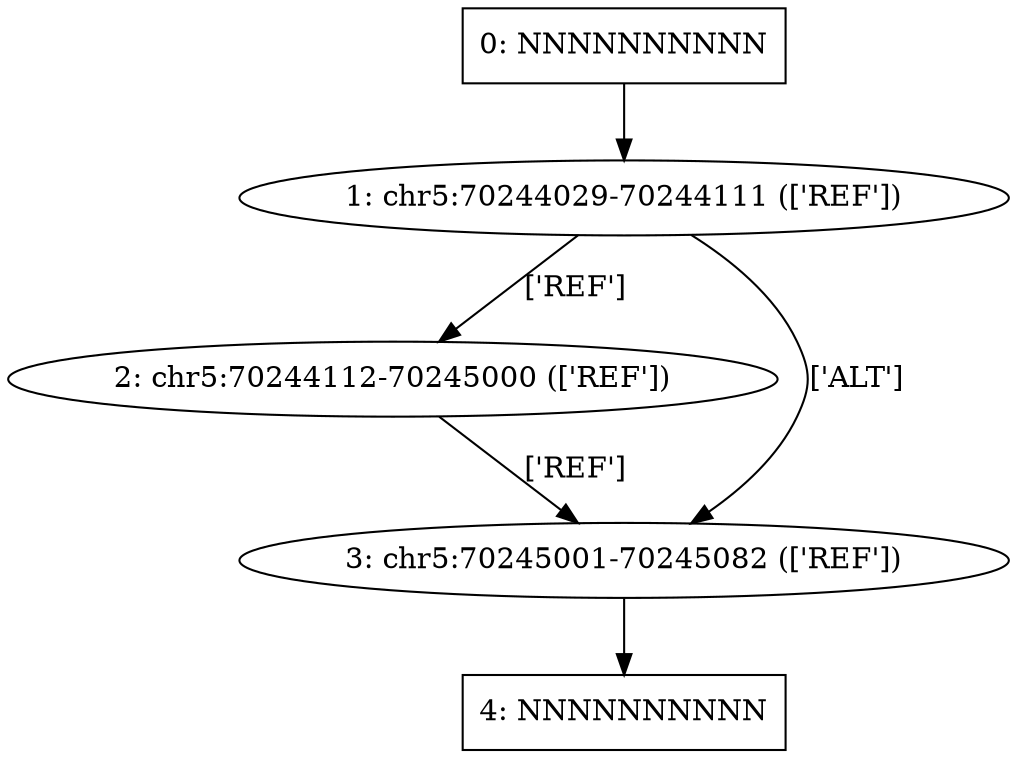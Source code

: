 digraph paragraph_export {
node_0 [label="0: NNNNNNNNNN" shape=box];
node_1 [label="1: chr5:70244029-70244111 (['REF'])" shape=ellipse];
node_2 [label="2: chr5:70244112-70245000 (['REF'])" shape=ellipse];
node_3 [label="3: chr5:70245001-70245082 (['REF'])" shape=ellipse];
node_4 [label="4: NNNNNNNNNN" shape=box];
node_1 -> node_2  [label="['REF']"];
node_1 -> node_3  [label="['ALT']"];
node_2 -> node_3  [label="['REF']"];
node_3 -> node_4  [label=""];
node_0 -> node_1  [label=""];
}
